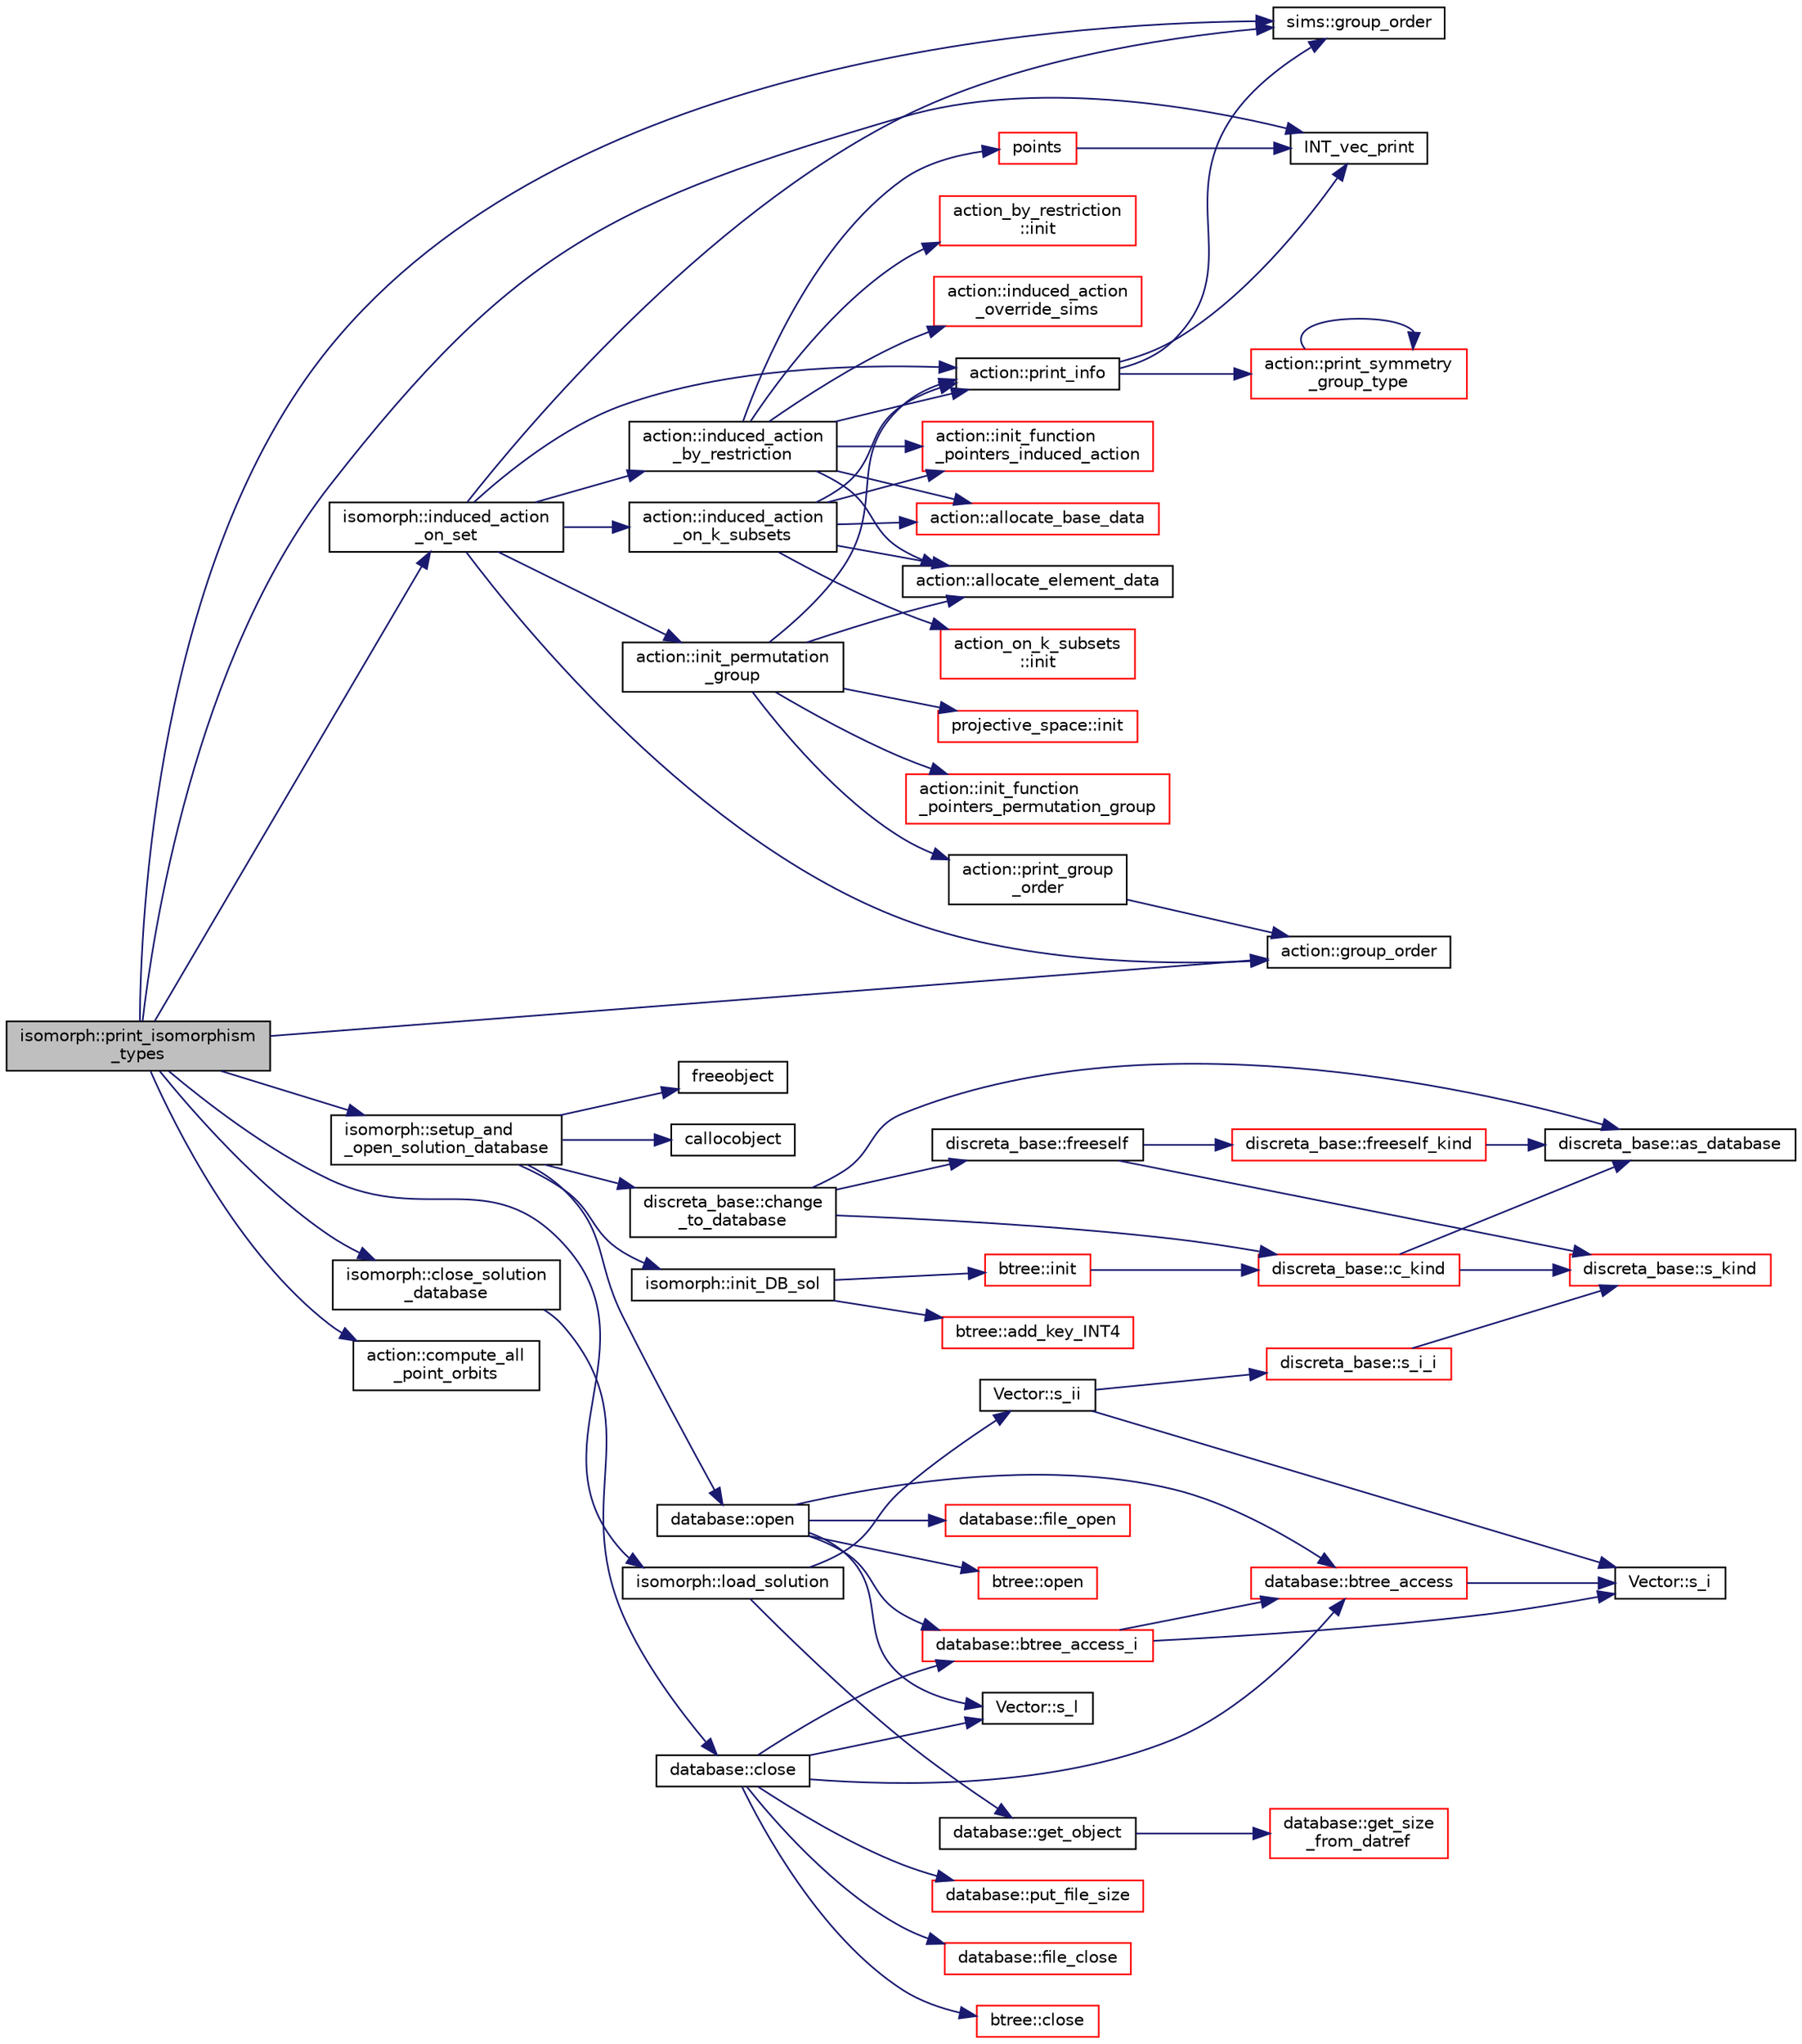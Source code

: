 digraph "isomorph::print_isomorphism_types"
{
  edge [fontname="Helvetica",fontsize="10",labelfontname="Helvetica",labelfontsize="10"];
  node [fontname="Helvetica",fontsize="10",shape=record];
  rankdir="LR";
  Node9062 [label="isomorph::print_isomorphism\l_types",height=0.2,width=0.4,color="black", fillcolor="grey75", style="filled", fontcolor="black"];
  Node9062 -> Node9063 [color="midnightblue",fontsize="10",style="solid",fontname="Helvetica"];
  Node9063 [label="sims::group_order",height=0.2,width=0.4,color="black", fillcolor="white", style="filled",URL="$d9/df3/classsims.html#aa442445175656570fa35febbe790efad"];
  Node9062 -> Node9064 [color="midnightblue",fontsize="10",style="solid",fontname="Helvetica"];
  Node9064 [label="isomorph::setup_and\l_open_solution_database",height=0.2,width=0.4,color="black", fillcolor="white", style="filled",URL="$d3/d5f/classisomorph.html#a31846d3ae261a9c2dc089fb87710ce5c"];
  Node9064 -> Node9065 [color="midnightblue",fontsize="10",style="solid",fontname="Helvetica"];
  Node9065 [label="freeobject",height=0.2,width=0.4,color="black", fillcolor="white", style="filled",URL="$d9/d60/discreta_8h.html#a3bd8a0c7f8d0451709f6e310536ff2ae"];
  Node9064 -> Node9066 [color="midnightblue",fontsize="10",style="solid",fontname="Helvetica"];
  Node9066 [label="callocobject",height=0.2,width=0.4,color="black", fillcolor="white", style="filled",URL="$d9/d60/discreta_8h.html#a8bbcb8338d159223714097d10e94364d"];
  Node9064 -> Node9067 [color="midnightblue",fontsize="10",style="solid",fontname="Helvetica"];
  Node9067 [label="discreta_base::change\l_to_database",height=0.2,width=0.4,color="black", fillcolor="white", style="filled",URL="$d7/d71/classdiscreta__base.html#a9187fb1e0526e3d327b78bb19475ae40"];
  Node9067 -> Node9068 [color="midnightblue",fontsize="10",style="solid",fontname="Helvetica"];
  Node9068 [label="discreta_base::freeself",height=0.2,width=0.4,color="black", fillcolor="white", style="filled",URL="$d7/d71/classdiscreta__base.html#a9a3c9501a562293b5667c11b9174d6e5"];
  Node9068 -> Node9069 [color="midnightblue",fontsize="10",style="solid",fontname="Helvetica"];
  Node9069 [label="discreta_base::freeself_kind",height=0.2,width=0.4,color="red", fillcolor="white", style="filled",URL="$d7/d71/classdiscreta__base.html#a63a23ada2165b3838fab719ed458cec8"];
  Node9069 -> Node9108 [color="midnightblue",fontsize="10",style="solid",fontname="Helvetica"];
  Node9108 [label="discreta_base::as_database",height=0.2,width=0.4,color="black", fillcolor="white", style="filled",URL="$d7/d71/classdiscreta__base.html#ab055d39d58210a2b03ba3d33703b09a9"];
  Node9068 -> Node9071 [color="midnightblue",fontsize="10",style="solid",fontname="Helvetica"];
  Node9071 [label="discreta_base::s_kind",height=0.2,width=0.4,color="red", fillcolor="white", style="filled",URL="$d7/d71/classdiscreta__base.html#a8a830025c74adbbc3362418a7c2ba157"];
  Node9067 -> Node9116 [color="midnightblue",fontsize="10",style="solid",fontname="Helvetica"];
  Node9116 [label="discreta_base::c_kind",height=0.2,width=0.4,color="red", fillcolor="white", style="filled",URL="$d7/d71/classdiscreta__base.html#adc2ff61589c2d083688e7a43f333cb62"];
  Node9116 -> Node9108 [color="midnightblue",fontsize="10",style="solid",fontname="Helvetica"];
  Node9116 -> Node9071 [color="midnightblue",fontsize="10",style="solid",fontname="Helvetica"];
  Node9067 -> Node9108 [color="midnightblue",fontsize="10",style="solid",fontname="Helvetica"];
  Node9064 -> Node9139 [color="midnightblue",fontsize="10",style="solid",fontname="Helvetica"];
  Node9139 [label="isomorph::init_DB_sol",height=0.2,width=0.4,color="black", fillcolor="white", style="filled",URL="$d3/d5f/classisomorph.html#afd8d8a546fa9a7bc6f211b216e291039"];
  Node9139 -> Node9140 [color="midnightblue",fontsize="10",style="solid",fontname="Helvetica"];
  Node9140 [label="btree::init",height=0.2,width=0.4,color="red", fillcolor="white", style="filled",URL="$dd/db0/classbtree.html#a3c88706e9886f1f9bc142b511aeab642"];
  Node9140 -> Node9116 [color="midnightblue",fontsize="10",style="solid",fontname="Helvetica"];
  Node9139 -> Node9162 [color="midnightblue",fontsize="10",style="solid",fontname="Helvetica"];
  Node9162 [label="btree::add_key_INT4",height=0.2,width=0.4,color="red", fillcolor="white", style="filled",URL="$dd/db0/classbtree.html#a4c42710e5f8cb4e3991d591fe2ae6f42"];
  Node9064 -> Node9177 [color="midnightblue",fontsize="10",style="solid",fontname="Helvetica"];
  Node9177 [label="database::open",height=0.2,width=0.4,color="black", fillcolor="white", style="filled",URL="$db/d72/classdatabase.html#a65e8eccf98ecab4d55fb25bacaae6a19"];
  Node9177 -> Node9178 [color="midnightblue",fontsize="10",style="solid",fontname="Helvetica"];
  Node9178 [label="database::file_open",height=0.2,width=0.4,color="red", fillcolor="white", style="filled",URL="$db/d72/classdatabase.html#a33494febd887d058f862ef6001d4a044"];
  Node9177 -> Node9188 [color="midnightblue",fontsize="10",style="solid",fontname="Helvetica"];
  Node9188 [label="database::btree_access",height=0.2,width=0.4,color="red", fillcolor="white", style="filled",URL="$db/d72/classdatabase.html#a30109ba5488b06111439f887fc1ac499"];
  Node9188 -> Node9133 [color="midnightblue",fontsize="10",style="solid",fontname="Helvetica"];
  Node9133 [label="Vector::s_i",height=0.2,width=0.4,color="black", fillcolor="white", style="filled",URL="$d5/db2/class_vector.html#a1c4fe1752523df8119f70dd550244871"];
  Node9177 -> Node9173 [color="midnightblue",fontsize="10",style="solid",fontname="Helvetica"];
  Node9173 [label="Vector::s_l",height=0.2,width=0.4,color="black", fillcolor="white", style="filled",URL="$d5/db2/class_vector.html#ad2dc082288f858d22a528832289e0704"];
  Node9177 -> Node9189 [color="midnightblue",fontsize="10",style="solid",fontname="Helvetica"];
  Node9189 [label="database::btree_access_i",height=0.2,width=0.4,color="red", fillcolor="white", style="filled",URL="$db/d72/classdatabase.html#a215047d1b32b8bd54f91a7bdca168eee"];
  Node9189 -> Node9188 [color="midnightblue",fontsize="10",style="solid",fontname="Helvetica"];
  Node9189 -> Node9133 [color="midnightblue",fontsize="10",style="solid",fontname="Helvetica"];
  Node9177 -> Node9190 [color="midnightblue",fontsize="10",style="solid",fontname="Helvetica"];
  Node9190 [label="btree::open",height=0.2,width=0.4,color="red", fillcolor="white", style="filled",URL="$dd/db0/classbtree.html#a3e718949f1be6057839463292a60297a"];
  Node9062 -> Node9198 [color="midnightblue",fontsize="10",style="solid",fontname="Helvetica"];
  Node9198 [label="isomorph::load_solution",height=0.2,width=0.4,color="black", fillcolor="white", style="filled",URL="$d3/d5f/classisomorph.html#a18df8e5d8ba2c2fe7c6d59a2d42768a5"];
  Node9198 -> Node9199 [color="midnightblue",fontsize="10",style="solid",fontname="Helvetica"];
  Node9199 [label="database::get_object",height=0.2,width=0.4,color="black", fillcolor="white", style="filled",URL="$db/d72/classdatabase.html#a2f58ec1301addabc2fb6544038e108c6"];
  Node9199 -> Node9200 [color="midnightblue",fontsize="10",style="solid",fontname="Helvetica"];
  Node9200 [label="database::get_size\l_from_datref",height=0.2,width=0.4,color="red", fillcolor="white", style="filled",URL="$db/d72/classdatabase.html#ae71e4c19b07a2d67682fbd4b069e9a7e"];
  Node9198 -> Node9203 [color="midnightblue",fontsize="10",style="solid",fontname="Helvetica"];
  Node9203 [label="Vector::s_ii",height=0.2,width=0.4,color="black", fillcolor="white", style="filled",URL="$d5/db2/class_vector.html#a75d4942cc7b9794717b4846c10520db8"];
  Node9203 -> Node9133 [color="midnightblue",fontsize="10",style="solid",fontname="Helvetica"];
  Node9203 -> Node9204 [color="midnightblue",fontsize="10",style="solid",fontname="Helvetica"];
  Node9204 [label="discreta_base::s_i_i",height=0.2,width=0.4,color="red", fillcolor="white", style="filled",URL="$d7/d71/classdiscreta__base.html#aadb92c01fbe69b3034b0214b33fbc735"];
  Node9204 -> Node9071 [color="midnightblue",fontsize="10",style="solid",fontname="Helvetica"];
  Node9062 -> Node9205 [color="midnightblue",fontsize="10",style="solid",fontname="Helvetica"];
  Node9205 [label="INT_vec_print",height=0.2,width=0.4,color="black", fillcolor="white", style="filled",URL="$df/dbf/sajeeb_8_c.html#a79a5901af0b47dd0d694109543c027fe"];
  Node9062 -> Node9206 [color="midnightblue",fontsize="10",style="solid",fontname="Helvetica"];
  Node9206 [label="isomorph::induced_action\l_on_set",height=0.2,width=0.4,color="black", fillcolor="white", style="filled",URL="$d3/d5f/classisomorph.html#a66a62f79a0f877b889ec5bd0c79392f1"];
  Node9206 -> Node9207 [color="midnightblue",fontsize="10",style="solid",fontname="Helvetica"];
  Node9207 [label="action::induced_action\l_by_restriction",height=0.2,width=0.4,color="black", fillcolor="white", style="filled",URL="$d2/d86/classaction.html#a37c21f74a97c921d882a308370c06357"];
  Node9207 -> Node9208 [color="midnightblue",fontsize="10",style="solid",fontname="Helvetica"];
  Node9208 [label="action::print_info",height=0.2,width=0.4,color="black", fillcolor="white", style="filled",URL="$d2/d86/classaction.html#a6f89e493e5c5a32e5c3b8963d438ce86"];
  Node9208 -> Node9209 [color="midnightblue",fontsize="10",style="solid",fontname="Helvetica"];
  Node9209 [label="action::print_symmetry\l_group_type",height=0.2,width=0.4,color="red", fillcolor="white", style="filled",URL="$d2/d86/classaction.html#aed811766c7e64fe2c853df8b0b67aa6e"];
  Node9209 -> Node9209 [color="midnightblue",fontsize="10",style="solid",fontname="Helvetica"];
  Node9208 -> Node9205 [color="midnightblue",fontsize="10",style="solid",fontname="Helvetica"];
  Node9208 -> Node9063 [color="midnightblue",fontsize="10",style="solid",fontname="Helvetica"];
  Node9207 -> Node9211 [color="midnightblue",fontsize="10",style="solid",fontname="Helvetica"];
  Node9211 [label="action_by_restriction\l::init",height=0.2,width=0.4,color="red", fillcolor="white", style="filled",URL="$d1/d7e/classaction__by__restriction.html#af98e88c513afe51527082f11aac571f8"];
  Node9207 -> Node9216 [color="midnightblue",fontsize="10",style="solid",fontname="Helvetica"];
  Node9216 [label="points",height=0.2,width=0.4,color="red", fillcolor="white", style="filled",URL="$d7/d83/points_8_c.html#a8a498513b4415e1a4628a70fb6b26817"];
  Node9216 -> Node9205 [color="midnightblue",fontsize="10",style="solid",fontname="Helvetica"];
  Node9207 -> Node9223 [color="midnightblue",fontsize="10",style="solid",fontname="Helvetica"];
  Node9223 [label="action::init_function\l_pointers_induced_action",height=0.2,width=0.4,color="red", fillcolor="white", style="filled",URL="$d2/d86/classaction.html#a3b9287d084b24f7a3b9532a7589c58de"];
  Node9207 -> Node9677 [color="midnightblue",fontsize="10",style="solid",fontname="Helvetica"];
  Node9677 [label="action::allocate_base_data",height=0.2,width=0.4,color="red", fillcolor="white", style="filled",URL="$d2/d86/classaction.html#a345fa8dfbb60c8a100ab4dd80a966b1b"];
  Node9207 -> Node9680 [color="midnightblue",fontsize="10",style="solid",fontname="Helvetica"];
  Node9680 [label="action::allocate_element_data",height=0.2,width=0.4,color="black", fillcolor="white", style="filled",URL="$d2/d86/classaction.html#adc5f98db8315bfd17fcd2fbb437d8f60"];
  Node9207 -> Node9681 [color="midnightblue",fontsize="10",style="solid",fontname="Helvetica"];
  Node9681 [label="action::induced_action\l_override_sims",height=0.2,width=0.4,color="red", fillcolor="white", style="filled",URL="$d2/d86/classaction.html#ac8cc7d4543f6ef75a04777bd82ca244b"];
  Node9206 -> Node9683 [color="midnightblue",fontsize="10",style="solid",fontname="Helvetica"];
  Node9683 [label="action::group_order",height=0.2,width=0.4,color="black", fillcolor="white", style="filled",URL="$d2/d86/classaction.html#ad1f69adb27041311d2e7be96e39388d4"];
  Node9206 -> Node9063 [color="midnightblue",fontsize="10",style="solid",fontname="Helvetica"];
  Node9206 -> Node9697 [color="midnightblue",fontsize="10",style="solid",fontname="Helvetica"];
  Node9697 [label="action::init_permutation\l_group",height=0.2,width=0.4,color="black", fillcolor="white", style="filled",URL="$d2/d86/classaction.html#a339bbfc596572ec88071c5f5e0ce3f41"];
  Node9697 -> Node9698 [color="midnightblue",fontsize="10",style="solid",fontname="Helvetica"];
  Node9698 [label="projective_space::init",height=0.2,width=0.4,color="red", fillcolor="white", style="filled",URL="$d2/d17/classprojective__space.html#a8a1efa40df92744519365f82e4740dab"];
  Node9697 -> Node9708 [color="midnightblue",fontsize="10",style="solid",fontname="Helvetica"];
  Node9708 [label="action::init_function\l_pointers_permutation_group",height=0.2,width=0.4,color="red", fillcolor="white", style="filled",URL="$d2/d86/classaction.html#a8e6cd4aa446047edbebe7e0702dc1f17"];
  Node9697 -> Node9680 [color="midnightblue",fontsize="10",style="solid",fontname="Helvetica"];
  Node9697 -> Node9742 [color="midnightblue",fontsize="10",style="solid",fontname="Helvetica"];
  Node9742 [label="action::print_group\l_order",height=0.2,width=0.4,color="black", fillcolor="white", style="filled",URL="$d2/d86/classaction.html#aaf5533b61c20a11f8c0efcf7ff718d7d"];
  Node9742 -> Node9683 [color="midnightblue",fontsize="10",style="solid",fontname="Helvetica"];
  Node9697 -> Node9208 [color="midnightblue",fontsize="10",style="solid",fontname="Helvetica"];
  Node9206 -> Node9208 [color="midnightblue",fontsize="10",style="solid",fontname="Helvetica"];
  Node9206 -> Node9743 [color="midnightblue",fontsize="10",style="solid",fontname="Helvetica"];
  Node9743 [label="action::induced_action\l_on_k_subsets",height=0.2,width=0.4,color="black", fillcolor="white", style="filled",URL="$d2/d86/classaction.html#a2eb6058853cffc4c099099e07ecbe612"];
  Node9743 -> Node9744 [color="midnightblue",fontsize="10",style="solid",fontname="Helvetica"];
  Node9744 [label="action_on_k_subsets\l::init",height=0.2,width=0.4,color="red", fillcolor="white", style="filled",URL="$d3/d04/classaction__on__k__subsets.html#a76ad74d653ba2b0d6ac8715b77060874"];
  Node9743 -> Node9223 [color="midnightblue",fontsize="10",style="solid",fontname="Helvetica"];
  Node9743 -> Node9677 [color="midnightblue",fontsize="10",style="solid",fontname="Helvetica"];
  Node9743 -> Node9680 [color="midnightblue",fontsize="10",style="solid",fontname="Helvetica"];
  Node9743 -> Node9208 [color="midnightblue",fontsize="10",style="solid",fontname="Helvetica"];
  Node9062 -> Node9683 [color="midnightblue",fontsize="10",style="solid",fontname="Helvetica"];
  Node9062 -> Node9746 [color="midnightblue",fontsize="10",style="solid",fontname="Helvetica"];
  Node9746 [label="action::compute_all\l_point_orbits",height=0.2,width=0.4,color="black", fillcolor="white", style="filled",URL="$d2/d86/classaction.html#a8fc64d7994aa7e5eee96eedf6be3215e"];
  Node9062 -> Node9747 [color="midnightblue",fontsize="10",style="solid",fontname="Helvetica"];
  Node9747 [label="isomorph::close_solution\l_database",height=0.2,width=0.4,color="black", fillcolor="white", style="filled",URL="$d3/d5f/classisomorph.html#a4219716e51f60288361e06dd0e91810b"];
  Node9747 -> Node9748 [color="midnightblue",fontsize="10",style="solid",fontname="Helvetica"];
  Node9748 [label="database::close",height=0.2,width=0.4,color="black", fillcolor="white", style="filled",URL="$db/d72/classdatabase.html#acdc74d15f711cab1c165989723d45caf"];
  Node9748 -> Node9749 [color="midnightblue",fontsize="10",style="solid",fontname="Helvetica"];
  Node9749 [label="database::put_file_size",height=0.2,width=0.4,color="red", fillcolor="white", style="filled",URL="$db/d72/classdatabase.html#a3490df2b9feac3d2cfab8a5d00033ab4"];
  Node9748 -> Node9751 [color="midnightblue",fontsize="10",style="solid",fontname="Helvetica"];
  Node9751 [label="database::file_close",height=0.2,width=0.4,color="red", fillcolor="white", style="filled",URL="$db/d72/classdatabase.html#a2c40bcffaf69fb166b6ac1bafee50baf"];
  Node9748 -> Node9188 [color="midnightblue",fontsize="10",style="solid",fontname="Helvetica"];
  Node9748 -> Node9173 [color="midnightblue",fontsize="10",style="solid",fontname="Helvetica"];
  Node9748 -> Node9189 [color="midnightblue",fontsize="10",style="solid",fontname="Helvetica"];
  Node9748 -> Node9752 [color="midnightblue",fontsize="10",style="solid",fontname="Helvetica"];
  Node9752 [label="btree::close",height=0.2,width=0.4,color="red", fillcolor="white", style="filled",URL="$dd/db0/classbtree.html#acdd59b8696e09dc1c76356902fb35cbd"];
}
